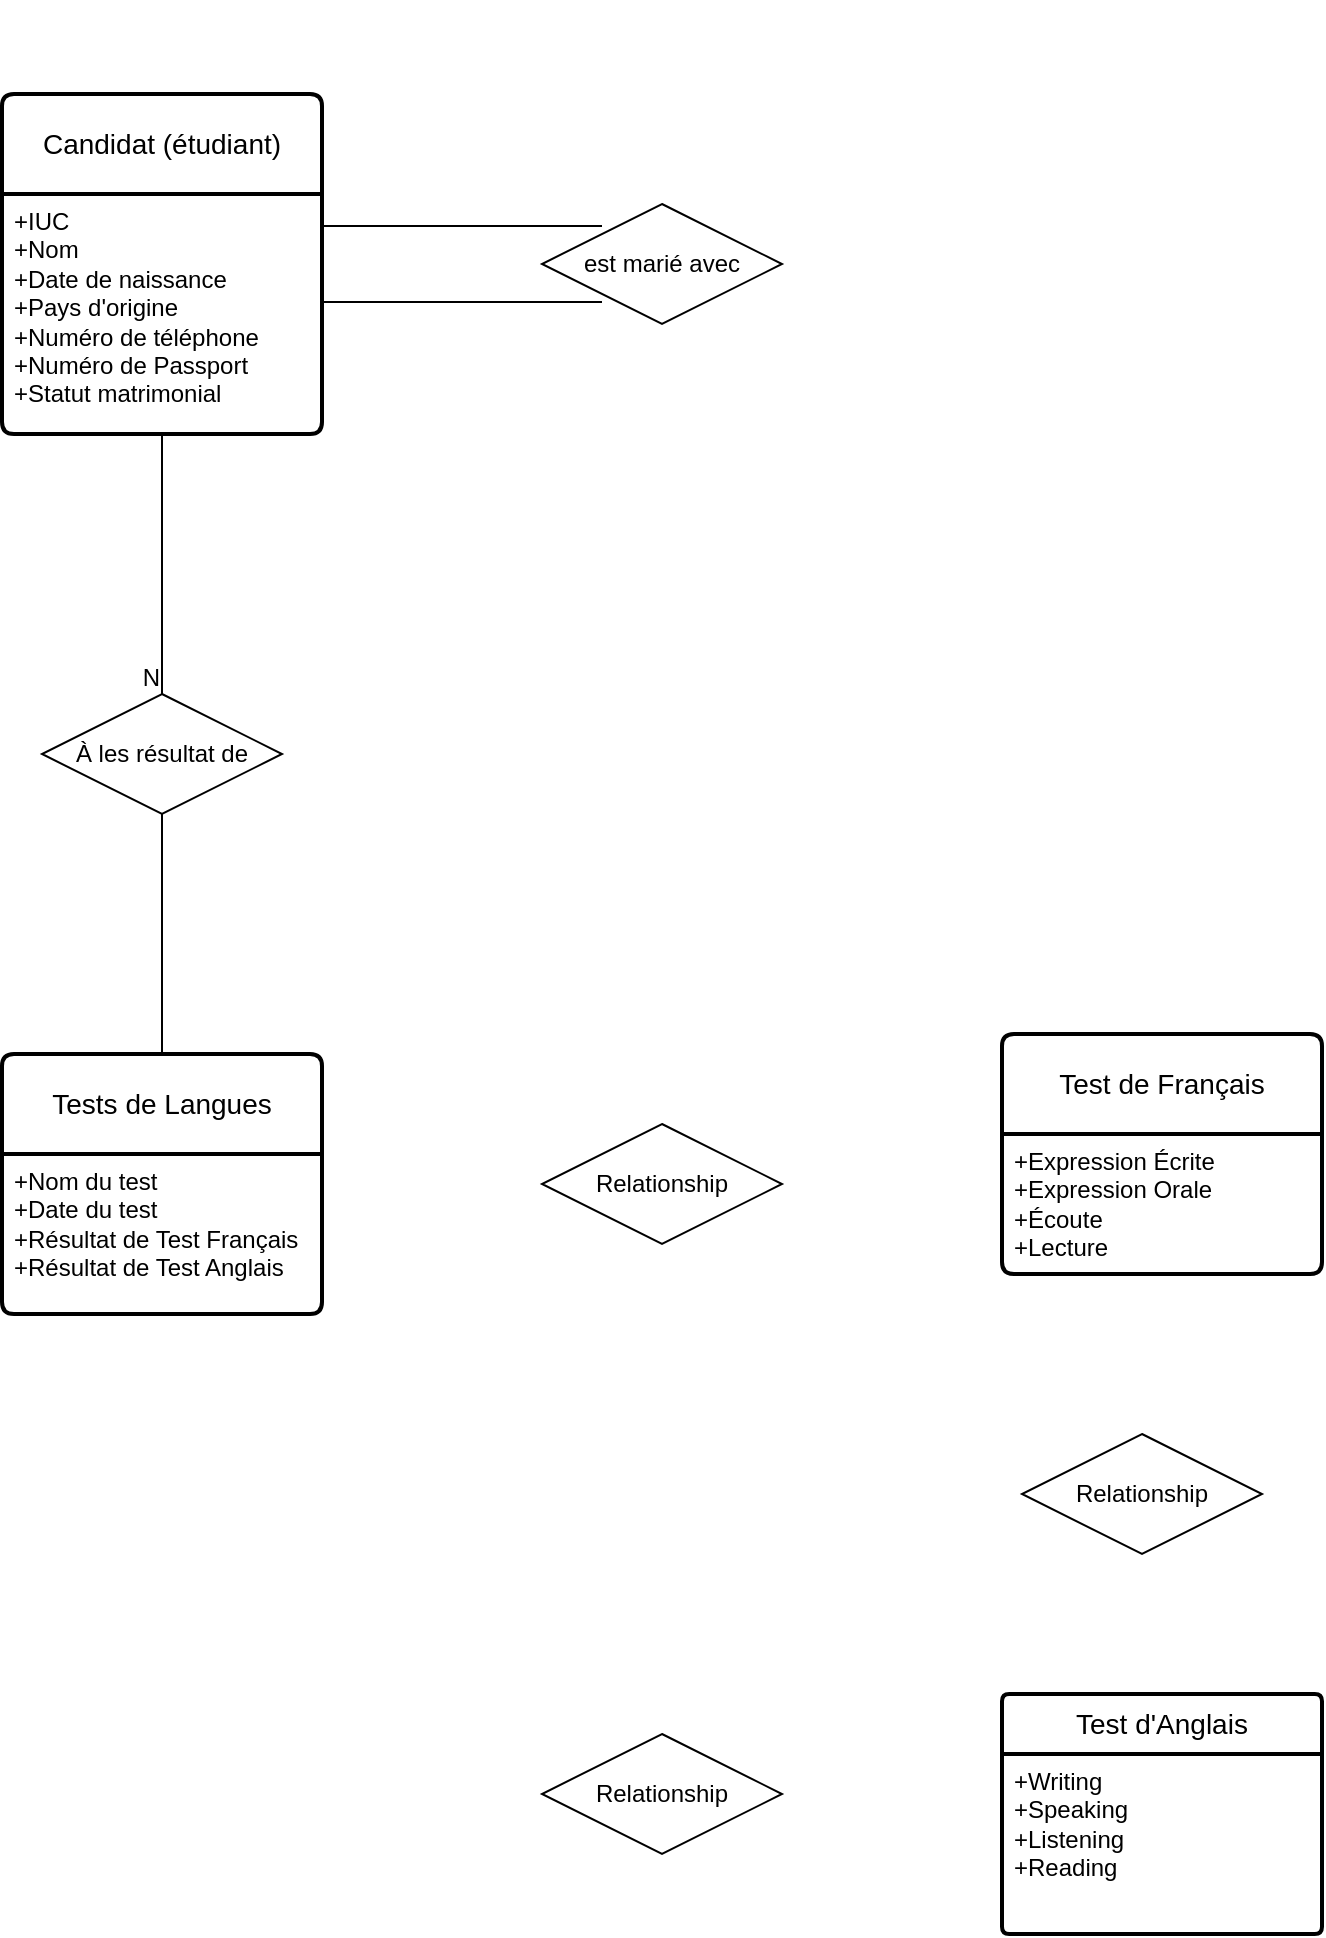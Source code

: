 <mxfile version="23.1.6" type="github" pages="2">
  <diagram id="yODvSvp6m1vTAaSSl_WT" name="modèle entité-association">
    <mxGraphModel dx="1122" dy="573" grid="1" gridSize="10" guides="1" tooltips="1" connect="1" arrows="1" fold="1" page="1" pageScale="1" pageWidth="1400" pageHeight="850" math="0" shadow="0">
      <root>
        <mxCell id="0" />
        <mxCell id="1" parent="0" />
        <mxCell id="ZHoMWd-fafX53ID7b46x-15" value="" style="edgeStyle=orthogonalEdgeStyle;rounded=0;orthogonalLoop=1;jettySize=auto;html=1;strokeColor=none;" edge="1" parent="1" source="ZHoMWd-fafX53ID7b46x-18">
          <mxGeometry relative="1" as="geometry">
            <mxPoint x="230" y="420" as="sourcePoint" />
            <mxPoint x="230" y="340" as="targetPoint" />
          </mxGeometry>
        </mxCell>
        <mxCell id="ZHoMWd-fafX53ID7b46x-2" value="est marié avec" style="shape=rhombus;perimeter=rhombusPerimeter;whiteSpace=wrap;html=1;align=center;" vertex="1" parent="1">
          <mxGeometry x="390" y="435" width="120" height="60" as="geometry" />
        </mxCell>
        <mxCell id="ZHoMWd-fafX53ID7b46x-20" value="" style="edgeStyle=orthogonalEdgeStyle;rounded=0;orthogonalLoop=1;jettySize=auto;html=1;strokeColor=none;" edge="1" parent="1" target="ZHoMWd-fafX53ID7b46x-18">
          <mxGeometry relative="1" as="geometry">
            <mxPoint x="230" y="420" as="sourcePoint" />
            <mxPoint x="230" y="340" as="targetPoint" />
          </mxGeometry>
        </mxCell>
        <mxCell id="ZHoMWd-fafX53ID7b46x-21" value="" style="edgeStyle=orthogonalEdgeStyle;rounded=0;orthogonalLoop=1;jettySize=auto;html=1;shape=link;width=38;entryX=0.25;entryY=0.5;entryDx=0;entryDy=0;entryPerimeter=0;" edge="1" parent="1" source="ZHoMWd-fafX53ID7b46x-18" target="ZHoMWd-fafX53ID7b46x-2">
          <mxGeometry relative="1" as="geometry" />
        </mxCell>
        <mxCell id="ZHoMWd-fafX53ID7b46x-18" value="Candidat (étudiant)" style="swimlane;childLayout=stackLayout;horizontal=1;startSize=50;horizontalStack=0;rounded=1;fontSize=14;fontStyle=0;strokeWidth=2;resizeParent=0;resizeLast=1;shadow=0;dashed=0;align=center;arcSize=4;whiteSpace=wrap;html=1;" vertex="1" parent="1">
          <mxGeometry x="120" y="380" width="160" height="170" as="geometry" />
        </mxCell>
        <mxCell id="ZHoMWd-fafX53ID7b46x-19" value="+IUC&lt;br&gt;+Nom&lt;br&gt;+Date de naissance&lt;br&gt;+Pays d&#39;origine&lt;br&gt;+Numéro de téléphone&lt;br&gt;+Numéro de Passport&lt;br&gt;+Statut matrimonial&lt;br&gt;&lt;div&gt;&lt;br&gt;&lt;/div&gt;" style="align=left;strokeColor=none;fillColor=none;spacingLeft=4;fontSize=12;verticalAlign=top;resizable=0;rotatable=0;part=1;html=1;" vertex="1" parent="ZHoMWd-fafX53ID7b46x-18">
          <mxGeometry y="50" width="160" height="120" as="geometry" />
        </mxCell>
        <mxCell id="ZHoMWd-fafX53ID7b46x-25" value="Tests de Langues" style="swimlane;childLayout=stackLayout;horizontal=1;startSize=50;horizontalStack=0;rounded=1;fontSize=14;fontStyle=0;strokeWidth=2;resizeParent=0;resizeLast=1;shadow=0;dashed=0;align=center;arcSize=4;whiteSpace=wrap;html=1;" vertex="1" parent="1">
          <mxGeometry x="120" y="860" width="160" height="130" as="geometry" />
        </mxCell>
        <mxCell id="ZHoMWd-fafX53ID7b46x-26" value="+Nom du test&lt;br&gt;+Date du test&lt;br&gt;+Résultat de Test Français&lt;br&gt;+Résultat de Test Anglais&lt;div&gt;&lt;br/&gt;&lt;/div&gt;" style="align=left;strokeColor=none;fillColor=none;spacingLeft=4;fontSize=12;verticalAlign=top;resizable=0;rotatable=0;part=1;html=1;" vertex="1" parent="ZHoMWd-fafX53ID7b46x-25">
          <mxGeometry y="50" width="160" height="80" as="geometry" />
        </mxCell>
        <mxCell id="ZHoMWd-fafX53ID7b46x-28" value="Test de Français" style="swimlane;childLayout=stackLayout;horizontal=1;startSize=50;horizontalStack=0;rounded=1;fontSize=14;fontStyle=0;strokeWidth=2;resizeParent=0;resizeLast=1;shadow=0;dashed=0;align=center;arcSize=4;whiteSpace=wrap;html=1;" vertex="1" parent="1">
          <mxGeometry x="620" y="850" width="160" height="120" as="geometry" />
        </mxCell>
        <mxCell id="ZHoMWd-fafX53ID7b46x-29" value="+Expression Écrite&lt;br&gt;+Expression Orale&lt;br&gt;+Écoute&lt;br&gt;+Lecture" style="align=left;strokeColor=none;fillColor=none;spacingLeft=4;fontSize=12;verticalAlign=top;resizable=0;rotatable=0;part=1;html=1;" vertex="1" parent="ZHoMWd-fafX53ID7b46x-28">
          <mxGeometry y="50" width="160" height="70" as="geometry" />
        </mxCell>
        <mxCell id="ZHoMWd-fafX53ID7b46x-30" value="Test d&#39;Anglais" style="swimlane;childLayout=stackLayout;horizontal=1;startSize=30;horizontalStack=0;rounded=1;fontSize=14;fontStyle=0;strokeWidth=2;resizeParent=0;resizeLast=1;shadow=0;dashed=0;align=center;arcSize=4;whiteSpace=wrap;html=1;" vertex="1" parent="1">
          <mxGeometry x="620" y="1180" width="160" height="120" as="geometry" />
        </mxCell>
        <mxCell id="ZHoMWd-fafX53ID7b46x-31" value="+Writing&lt;br&gt;+Speaking&lt;br&gt;+Listening&lt;br&gt;+Reading" style="align=left;strokeColor=none;fillColor=none;spacingLeft=4;fontSize=12;verticalAlign=top;resizable=0;rotatable=0;part=1;html=1;" vertex="1" parent="ZHoMWd-fafX53ID7b46x-30">
          <mxGeometry y="30" width="160" height="90" as="geometry" />
        </mxCell>
        <mxCell id="ZHoMWd-fafX53ID7b46x-33" value="À les résultat de" style="shape=rhombus;perimeter=rhombusPerimeter;whiteSpace=wrap;html=1;align=center;" vertex="1" parent="1">
          <mxGeometry x="140" y="680" width="120" height="60" as="geometry" />
        </mxCell>
        <mxCell id="ZHoMWd-fafX53ID7b46x-35" value="" style="endArrow=none;html=1;rounded=0;entryX=0.5;entryY=1;entryDx=0;entryDy=0;exitX=0.5;exitY=0;exitDx=0;exitDy=0;" edge="1" parent="1" source="ZHoMWd-fafX53ID7b46x-25" target="ZHoMWd-fafX53ID7b46x-33">
          <mxGeometry relative="1" as="geometry">
            <mxPoint x="100" y="800" as="sourcePoint" />
            <mxPoint x="260" y="800" as="targetPoint" />
          </mxGeometry>
        </mxCell>
        <mxCell id="ZHoMWd-fafX53ID7b46x-36" value="" style="endArrow=none;html=1;rounded=0;exitX=0.5;exitY=1;exitDx=0;exitDy=0;entryX=0.5;entryY=0;entryDx=0;entryDy=0;" edge="1" parent="1" source="ZHoMWd-fafX53ID7b46x-19" target="ZHoMWd-fafX53ID7b46x-33">
          <mxGeometry relative="1" as="geometry">
            <mxPoint x="80" y="680" as="sourcePoint" />
            <mxPoint x="200" y="670" as="targetPoint" />
            <Array as="points" />
          </mxGeometry>
        </mxCell>
        <mxCell id="ZHoMWd-fafX53ID7b46x-37" value="N" style="resizable=0;html=1;whiteSpace=wrap;align=right;verticalAlign=bottom;" connectable="0" vertex="1" parent="ZHoMWd-fafX53ID7b46x-36">
          <mxGeometry x="1" relative="1" as="geometry" />
        </mxCell>
        <mxCell id="ZHoMWd-fafX53ID7b46x-41" value="Relationship" style="shape=rhombus;perimeter=rhombusPerimeter;whiteSpace=wrap;html=1;align=center;" vertex="1" parent="1">
          <mxGeometry x="390" y="895" width="120" height="60" as="geometry" />
        </mxCell>
        <mxCell id="ZHoMWd-fafX53ID7b46x-42" value="Relationship" style="shape=rhombus;perimeter=rhombusPerimeter;whiteSpace=wrap;html=1;align=center;" vertex="1" parent="1">
          <mxGeometry x="390" y="1200" width="120" height="60" as="geometry" />
        </mxCell>
        <mxCell id="ZHoMWd-fafX53ID7b46x-43" value="Relationship" style="shape=rhombus;perimeter=rhombusPerimeter;whiteSpace=wrap;html=1;align=center;" vertex="1" parent="1">
          <mxGeometry x="630" y="1050" width="120" height="60" as="geometry" />
        </mxCell>
      </root>
    </mxGraphModel>
  </diagram>
  <diagram id="R2lEEEUBdFMjLlhIrx00" name="modèle relationelle">
    <mxGraphModel dx="1050" dy="659" grid="1" gridSize="10" guides="1" tooltips="1" connect="1" arrows="1" fold="1" page="1" pageScale="1" pageWidth="850" pageHeight="1100" math="0" shadow="0" extFonts="Permanent Marker^https://fonts.googleapis.com/css?family=Permanent+Marker">
      <root>
        <mxCell id="0" />
        <mxCell id="1" parent="0" />
        <mxCell id="C-vyLk0tnHw3VtMMgP7b-23" value="candidat (étudiant)" style="shape=table;startSize=30;container=1;collapsible=1;childLayout=tableLayout;fixedRows=1;rowLines=0;fontStyle=1;align=center;resizeLast=1;" parent="1" vertex="1">
          <mxGeometry x="40" y="40" width="250" height="340" as="geometry" />
        </mxCell>
        <mxCell id="C-vyLk0tnHw3VtMMgP7b-24" value="" style="shape=partialRectangle;collapsible=0;dropTarget=0;pointerEvents=0;fillColor=none;points=[[0,0.5],[1,0.5]];portConstraint=eastwest;top=0;left=0;right=0;bottom=1;" parent="C-vyLk0tnHw3VtMMgP7b-23" vertex="1">
          <mxGeometry y="30" width="250" height="40" as="geometry" />
        </mxCell>
        <mxCell id="C-vyLk0tnHw3VtMMgP7b-25" value="PK" style="shape=partialRectangle;overflow=hidden;connectable=0;fillColor=none;top=0;left=0;bottom=0;right=0;fontStyle=1;" parent="C-vyLk0tnHw3VtMMgP7b-24" vertex="1">
          <mxGeometry width="30" height="40" as="geometry">
            <mxRectangle width="30" height="40" as="alternateBounds" />
          </mxGeometry>
        </mxCell>
        <mxCell id="C-vyLk0tnHw3VtMMgP7b-26" value="IUC" style="shape=partialRectangle;overflow=hidden;connectable=0;fillColor=none;top=0;left=0;bottom=0;right=0;align=left;spacingLeft=6;fontStyle=5;" parent="C-vyLk0tnHw3VtMMgP7b-24" vertex="1">
          <mxGeometry x="30" width="220" height="40" as="geometry">
            <mxRectangle width="220" height="40" as="alternateBounds" />
          </mxGeometry>
        </mxCell>
        <mxCell id="C-vyLk0tnHw3VtMMgP7b-27" value="" style="shape=partialRectangle;collapsible=0;dropTarget=0;pointerEvents=0;fillColor=none;points=[[0,0.5],[1,0.5]];portConstraint=eastwest;top=0;left=0;right=0;bottom=0;" parent="C-vyLk0tnHw3VtMMgP7b-23" vertex="1">
          <mxGeometry y="70" width="250" height="40" as="geometry" />
        </mxCell>
        <mxCell id="C-vyLk0tnHw3VtMMgP7b-28" value="" style="shape=partialRectangle;overflow=hidden;connectable=0;fillColor=none;top=0;left=0;bottom=0;right=0;" parent="C-vyLk0tnHw3VtMMgP7b-27" vertex="1">
          <mxGeometry width="30" height="40" as="geometry">
            <mxRectangle width="30" height="40" as="alternateBounds" />
          </mxGeometry>
        </mxCell>
        <mxCell id="C-vyLk0tnHw3VtMMgP7b-29" value="nom" style="shape=partialRectangle;overflow=hidden;connectable=0;fillColor=none;top=0;left=0;bottom=0;right=0;align=left;spacingLeft=6;fontStyle=1;perimeterSpacing=4;strokeWidth=6;strokeColor=#ff0000;" parent="C-vyLk0tnHw3VtMMgP7b-27" vertex="1">
          <mxGeometry x="30" width="220" height="40" as="geometry">
            <mxRectangle width="220" height="40" as="alternateBounds" />
          </mxGeometry>
        </mxCell>
        <mxCell id="UyRYlaB05zBaXWOv30ZZ-9" value="" style="shape=partialRectangle;collapsible=0;dropTarget=0;pointerEvents=0;fillColor=none;points=[[0,0.5],[1,0.5]];portConstraint=eastwest;top=0;left=0;right=0;bottom=0;" vertex="1" parent="C-vyLk0tnHw3VtMMgP7b-23">
          <mxGeometry y="110" width="250" height="40" as="geometry" />
        </mxCell>
        <mxCell id="UyRYlaB05zBaXWOv30ZZ-10" value="" style="shape=partialRectangle;overflow=hidden;connectable=0;fillColor=none;top=0;left=0;bottom=0;right=0;" vertex="1" parent="UyRYlaB05zBaXWOv30ZZ-9">
          <mxGeometry width="30" height="40" as="geometry">
            <mxRectangle width="30" height="40" as="alternateBounds" />
          </mxGeometry>
        </mxCell>
        <mxCell id="UyRYlaB05zBaXWOv30ZZ-11" value="prenom" style="shape=partialRectangle;overflow=hidden;connectable=0;fillColor=none;top=0;left=0;bottom=0;right=0;align=left;spacingLeft=6;fontStyle=1" vertex="1" parent="UyRYlaB05zBaXWOv30ZZ-9">
          <mxGeometry x="30" width="220" height="40" as="geometry">
            <mxRectangle width="220" height="40" as="alternateBounds" />
          </mxGeometry>
        </mxCell>
        <mxCell id="UyRYlaB05zBaXWOv30ZZ-12" value="" style="shape=partialRectangle;collapsible=0;dropTarget=0;pointerEvents=0;fillColor=none;points=[[0,0.5],[1,0.5]];portConstraint=eastwest;top=0;left=0;right=0;bottom=0;" vertex="1" parent="C-vyLk0tnHw3VtMMgP7b-23">
          <mxGeometry y="150" width="250" height="40" as="geometry" />
        </mxCell>
        <mxCell id="UyRYlaB05zBaXWOv30ZZ-13" value="" style="shape=partialRectangle;overflow=hidden;connectable=0;fillColor=none;top=0;left=0;bottom=0;right=0;" vertex="1" parent="UyRYlaB05zBaXWOv30ZZ-12">
          <mxGeometry width="30" height="40" as="geometry">
            <mxRectangle width="30" height="40" as="alternateBounds" />
          </mxGeometry>
        </mxCell>
        <mxCell id="UyRYlaB05zBaXWOv30ZZ-14" value="date_de_naissance" style="shape=partialRectangle;overflow=hidden;connectable=0;fillColor=none;top=0;left=0;bottom=0;right=0;align=left;spacingLeft=6;fontStyle=1" vertex="1" parent="UyRYlaB05zBaXWOv30ZZ-12">
          <mxGeometry x="30" width="220" height="40" as="geometry">
            <mxRectangle width="220" height="40" as="alternateBounds" />
          </mxGeometry>
        </mxCell>
        <mxCell id="UyRYlaB05zBaXWOv30ZZ-15" value="" style="shape=partialRectangle;collapsible=0;dropTarget=0;pointerEvents=0;fillColor=none;points=[[0,0.5],[1,0.5]];portConstraint=eastwest;top=0;left=0;right=0;bottom=0;" vertex="1" parent="C-vyLk0tnHw3VtMMgP7b-23">
          <mxGeometry y="190" width="250" height="40" as="geometry" />
        </mxCell>
        <mxCell id="UyRYlaB05zBaXWOv30ZZ-16" value="" style="shape=partialRectangle;overflow=hidden;connectable=0;fillColor=none;top=0;left=0;bottom=0;right=0;" vertex="1" parent="UyRYlaB05zBaXWOv30ZZ-15">
          <mxGeometry width="30" height="40" as="geometry">
            <mxRectangle width="30" height="40" as="alternateBounds" />
          </mxGeometry>
        </mxCell>
        <mxCell id="UyRYlaB05zBaXWOv30ZZ-17" value="pays_origine" style="shape=partialRectangle;overflow=hidden;connectable=0;fillColor=none;top=0;left=0;bottom=0;right=0;align=left;spacingLeft=6;fontStyle=1" vertex="1" parent="UyRYlaB05zBaXWOv30ZZ-15">
          <mxGeometry x="30" width="220" height="40" as="geometry">
            <mxRectangle width="220" height="40" as="alternateBounds" />
          </mxGeometry>
        </mxCell>
        <mxCell id="UyRYlaB05zBaXWOv30ZZ-18" value="" style="shape=partialRectangle;collapsible=0;dropTarget=0;pointerEvents=0;fillColor=none;points=[[0,0.5],[1,0.5]];portConstraint=eastwest;top=0;left=0;right=0;bottom=0;" vertex="1" parent="C-vyLk0tnHw3VtMMgP7b-23">
          <mxGeometry y="230" width="250" height="40" as="geometry" />
        </mxCell>
        <mxCell id="UyRYlaB05zBaXWOv30ZZ-19" value="" style="shape=partialRectangle;overflow=hidden;connectable=0;fillColor=none;top=0;left=0;bottom=0;right=0;" vertex="1" parent="UyRYlaB05zBaXWOv30ZZ-18">
          <mxGeometry width="30" height="40" as="geometry">
            <mxRectangle width="30" height="40" as="alternateBounds" />
          </mxGeometry>
        </mxCell>
        <mxCell id="UyRYlaB05zBaXWOv30ZZ-20" value="num_telephone" style="shape=partialRectangle;overflow=hidden;connectable=0;fillColor=none;top=0;left=0;bottom=0;right=0;align=left;spacingLeft=6;fontStyle=1" vertex="1" parent="UyRYlaB05zBaXWOv30ZZ-18">
          <mxGeometry x="30" width="220" height="40" as="geometry">
            <mxRectangle width="220" height="40" as="alternateBounds" />
          </mxGeometry>
        </mxCell>
        <mxCell id="UyRYlaB05zBaXWOv30ZZ-21" value="" style="shape=partialRectangle;collapsible=0;dropTarget=0;pointerEvents=0;fillColor=none;points=[[0,0.5],[1,0.5]];portConstraint=eastwest;top=0;left=0;right=0;bottom=0;" vertex="1" parent="C-vyLk0tnHw3VtMMgP7b-23">
          <mxGeometry y="270" width="250" height="30" as="geometry" />
        </mxCell>
        <mxCell id="UyRYlaB05zBaXWOv30ZZ-22" value="" style="shape=partialRectangle;overflow=hidden;connectable=0;fillColor=none;top=0;left=0;bottom=0;right=0;" vertex="1" parent="UyRYlaB05zBaXWOv30ZZ-21">
          <mxGeometry width="30" height="30" as="geometry">
            <mxRectangle width="30" height="30" as="alternateBounds" />
          </mxGeometry>
        </mxCell>
        <mxCell id="UyRYlaB05zBaXWOv30ZZ-23" value="num_passport" style="shape=partialRectangle;overflow=hidden;connectable=0;fillColor=none;top=0;left=0;bottom=0;right=0;align=left;spacingLeft=6;fontStyle=1" vertex="1" parent="UyRYlaB05zBaXWOv30ZZ-21">
          <mxGeometry x="30" width="220" height="30" as="geometry">
            <mxRectangle width="220" height="30" as="alternateBounds" />
          </mxGeometry>
        </mxCell>
        <mxCell id="UyRYlaB05zBaXWOv30ZZ-24" value="" style="shape=partialRectangle;collapsible=0;dropTarget=0;pointerEvents=0;fillColor=none;points=[[0,0.5],[1,0.5]];portConstraint=eastwest;top=0;left=0;right=0;bottom=0;" vertex="1" parent="C-vyLk0tnHw3VtMMgP7b-23">
          <mxGeometry y="300" width="250" height="40" as="geometry" />
        </mxCell>
        <mxCell id="UyRYlaB05zBaXWOv30ZZ-25" value="" style="shape=partialRectangle;overflow=hidden;connectable=0;fillColor=none;top=0;left=0;bottom=0;right=0;" vertex="1" parent="UyRYlaB05zBaXWOv30ZZ-24">
          <mxGeometry width="30" height="40" as="geometry">
            <mxRectangle width="30" height="40" as="alternateBounds" />
          </mxGeometry>
        </mxCell>
        <mxCell id="UyRYlaB05zBaXWOv30ZZ-26" value="stat_matriomoniale" style="shape=partialRectangle;overflow=hidden;connectable=0;fillColor=none;top=0;left=0;bottom=0;right=0;align=left;spacingLeft=6;" vertex="1" parent="UyRYlaB05zBaXWOv30ZZ-24">
          <mxGeometry x="30" width="220" height="40" as="geometry">
            <mxRectangle width="220" height="40" as="alternateBounds" />
          </mxGeometry>
        </mxCell>
        <mxCell id="UyRYlaB05zBaXWOv30ZZ-27" value="Conjoint" style="shape=table;startSize=30;container=1;collapsible=1;childLayout=tableLayout;fixedRows=1;rowLines=0;fontStyle=1;align=center;resizeLast=1;html=1;" vertex="1" parent="1">
          <mxGeometry x="400" y="40" width="180" height="160" as="geometry">
            <mxRectangle x="400" y="40" width="90" height="30" as="alternateBounds" />
          </mxGeometry>
        </mxCell>
        <mxCell id="UyRYlaB05zBaXWOv30ZZ-28" value="" style="shape=tableRow;horizontal=0;startSize=0;swimlaneHead=0;swimlaneBody=0;fillColor=none;collapsible=0;dropTarget=0;points=[[0,0.5],[1,0.5]];portConstraint=eastwest;top=0;left=0;right=0;bottom=1;" vertex="1" parent="UyRYlaB05zBaXWOv30ZZ-27">
          <mxGeometry y="30" width="180" height="30" as="geometry" />
        </mxCell>
        <mxCell id="UyRYlaB05zBaXWOv30ZZ-29" value="PK" style="shape=partialRectangle;connectable=0;fillColor=none;top=0;left=0;bottom=0;right=0;fontStyle=1;overflow=hidden;whiteSpace=wrap;html=1;" vertex="1" parent="UyRYlaB05zBaXWOv30ZZ-28">
          <mxGeometry width="30" height="30" as="geometry">
            <mxRectangle width="30" height="30" as="alternateBounds" />
          </mxGeometry>
        </mxCell>
        <mxCell id="UyRYlaB05zBaXWOv30ZZ-30" value="UniqueID" style="shape=partialRectangle;connectable=0;fillColor=none;top=0;left=0;bottom=0;right=0;align=left;spacingLeft=6;fontStyle=5;overflow=hidden;whiteSpace=wrap;html=1;" vertex="1" parent="UyRYlaB05zBaXWOv30ZZ-28">
          <mxGeometry x="30" width="150" height="30" as="geometry">
            <mxRectangle width="150" height="30" as="alternateBounds" />
          </mxGeometry>
        </mxCell>
        <mxCell id="UyRYlaB05zBaXWOv30ZZ-31" value="" style="shape=tableRow;horizontal=0;startSize=0;swimlaneHead=0;swimlaneBody=0;fillColor=none;collapsible=0;dropTarget=0;points=[[0,0.5],[1,0.5]];portConstraint=eastwest;top=0;left=0;right=0;bottom=0;" vertex="1" parent="UyRYlaB05zBaXWOv30ZZ-27">
          <mxGeometry y="60" width="180" height="40" as="geometry" />
        </mxCell>
        <mxCell id="UyRYlaB05zBaXWOv30ZZ-32" value="" style="shape=partialRectangle;connectable=0;fillColor=none;top=0;left=0;bottom=0;right=0;editable=1;overflow=hidden;whiteSpace=wrap;html=1;" vertex="1" parent="UyRYlaB05zBaXWOv30ZZ-31">
          <mxGeometry width="30" height="40" as="geometry">
            <mxRectangle width="30" height="40" as="alternateBounds" />
          </mxGeometry>
        </mxCell>
        <mxCell id="UyRYlaB05zBaXWOv30ZZ-33" value="Row 1" style="shape=partialRectangle;connectable=0;fillColor=none;top=0;left=0;bottom=0;right=0;align=left;spacingLeft=6;overflow=hidden;whiteSpace=wrap;html=1;" vertex="1" parent="UyRYlaB05zBaXWOv30ZZ-31">
          <mxGeometry x="30" width="150" height="40" as="geometry">
            <mxRectangle width="150" height="40" as="alternateBounds" />
          </mxGeometry>
        </mxCell>
        <mxCell id="UyRYlaB05zBaXWOv30ZZ-34" value="" style="shape=tableRow;horizontal=0;startSize=0;swimlaneHead=0;swimlaneBody=0;fillColor=none;collapsible=0;dropTarget=0;points=[[0,0.5],[1,0.5]];portConstraint=eastwest;top=0;left=0;right=0;bottom=0;" vertex="1" parent="UyRYlaB05zBaXWOv30ZZ-27">
          <mxGeometry y="100" width="180" height="30" as="geometry" />
        </mxCell>
        <mxCell id="UyRYlaB05zBaXWOv30ZZ-35" value="" style="shape=partialRectangle;connectable=0;fillColor=none;top=0;left=0;bottom=0;right=0;editable=1;overflow=hidden;whiteSpace=wrap;html=1;" vertex="1" parent="UyRYlaB05zBaXWOv30ZZ-34">
          <mxGeometry width="30" height="30" as="geometry">
            <mxRectangle width="30" height="30" as="alternateBounds" />
          </mxGeometry>
        </mxCell>
        <mxCell id="UyRYlaB05zBaXWOv30ZZ-36" value="Row 2" style="shape=partialRectangle;connectable=0;fillColor=none;top=0;left=0;bottom=0;right=0;align=left;spacingLeft=6;overflow=hidden;whiteSpace=wrap;html=1;" vertex="1" parent="UyRYlaB05zBaXWOv30ZZ-34">
          <mxGeometry x="30" width="150" height="30" as="geometry">
            <mxRectangle width="150" height="30" as="alternateBounds" />
          </mxGeometry>
        </mxCell>
        <mxCell id="UyRYlaB05zBaXWOv30ZZ-37" value="" style="shape=tableRow;horizontal=0;startSize=0;swimlaneHead=0;swimlaneBody=0;fillColor=none;collapsible=0;dropTarget=0;points=[[0,0.5],[1,0.5]];portConstraint=eastwest;top=0;left=0;right=0;bottom=0;" vertex="1" parent="UyRYlaB05zBaXWOv30ZZ-27">
          <mxGeometry y="130" width="180" height="30" as="geometry" />
        </mxCell>
        <mxCell id="UyRYlaB05zBaXWOv30ZZ-38" value="" style="shape=partialRectangle;connectable=0;fillColor=none;top=0;left=0;bottom=0;right=0;editable=1;overflow=hidden;whiteSpace=wrap;html=1;" vertex="1" parent="UyRYlaB05zBaXWOv30ZZ-37">
          <mxGeometry width="30" height="30" as="geometry">
            <mxRectangle width="30" height="30" as="alternateBounds" />
          </mxGeometry>
        </mxCell>
        <mxCell id="UyRYlaB05zBaXWOv30ZZ-39" value="Row 3" style="shape=partialRectangle;connectable=0;fillColor=none;top=0;left=0;bottom=0;right=0;align=left;spacingLeft=6;overflow=hidden;whiteSpace=wrap;html=1;" vertex="1" parent="UyRYlaB05zBaXWOv30ZZ-37">
          <mxGeometry x="30" width="150" height="30" as="geometry">
            <mxRectangle width="150" height="30" as="alternateBounds" />
          </mxGeometry>
        </mxCell>
        <mxCell id="PcKnpWbnPAUM2f5V_y9a-1" value="Test de Langues" style="shape=table;startSize=30;container=1;collapsible=1;childLayout=tableLayout;fixedRows=1;rowLines=0;fontStyle=1;align=center;resizeLast=1;html=1;" vertex="1" parent="1">
          <mxGeometry x="430" y="380" width="180" height="150" as="geometry" />
        </mxCell>
        <mxCell id="PcKnpWbnPAUM2f5V_y9a-2" value="" style="shape=tableRow;horizontal=0;startSize=0;swimlaneHead=0;swimlaneBody=0;fillColor=none;collapsible=0;dropTarget=0;points=[[0,0.5],[1,0.5]];portConstraint=eastwest;top=0;left=0;right=0;bottom=1;" vertex="1" parent="PcKnpWbnPAUM2f5V_y9a-1">
          <mxGeometry y="30" width="180" height="30" as="geometry" />
        </mxCell>
        <mxCell id="PcKnpWbnPAUM2f5V_y9a-3" value="PK" style="shape=partialRectangle;connectable=0;fillColor=none;top=0;left=0;bottom=0;right=0;fontStyle=1;overflow=hidden;whiteSpace=wrap;html=1;" vertex="1" parent="PcKnpWbnPAUM2f5V_y9a-2">
          <mxGeometry width="30" height="30" as="geometry">
            <mxRectangle width="30" height="30" as="alternateBounds" />
          </mxGeometry>
        </mxCell>
        <mxCell id="PcKnpWbnPAUM2f5V_y9a-4" value="UniqueID" style="shape=partialRectangle;connectable=0;fillColor=none;top=0;left=0;bottom=0;right=0;align=left;spacingLeft=6;fontStyle=5;overflow=hidden;whiteSpace=wrap;html=1;" vertex="1" parent="PcKnpWbnPAUM2f5V_y9a-2">
          <mxGeometry x="30" width="150" height="30" as="geometry">
            <mxRectangle width="150" height="30" as="alternateBounds" />
          </mxGeometry>
        </mxCell>
        <mxCell id="PcKnpWbnPAUM2f5V_y9a-5" value="" style="shape=tableRow;horizontal=0;startSize=0;swimlaneHead=0;swimlaneBody=0;fillColor=none;collapsible=0;dropTarget=0;points=[[0,0.5],[1,0.5]];portConstraint=eastwest;top=0;left=0;right=0;bottom=0;" vertex="1" parent="PcKnpWbnPAUM2f5V_y9a-1">
          <mxGeometry y="60" width="180" height="30" as="geometry" />
        </mxCell>
        <mxCell id="PcKnpWbnPAUM2f5V_y9a-6" value="" style="shape=partialRectangle;connectable=0;fillColor=none;top=0;left=0;bottom=0;right=0;editable=1;overflow=hidden;whiteSpace=wrap;html=1;" vertex="1" parent="PcKnpWbnPAUM2f5V_y9a-5">
          <mxGeometry width="30" height="30" as="geometry">
            <mxRectangle width="30" height="30" as="alternateBounds" />
          </mxGeometry>
        </mxCell>
        <mxCell id="PcKnpWbnPAUM2f5V_y9a-7" value="Row 1" style="shape=partialRectangle;connectable=0;fillColor=none;top=0;left=0;bottom=0;right=0;align=left;spacingLeft=6;overflow=hidden;whiteSpace=wrap;html=1;" vertex="1" parent="PcKnpWbnPAUM2f5V_y9a-5">
          <mxGeometry x="30" width="150" height="30" as="geometry">
            <mxRectangle width="150" height="30" as="alternateBounds" />
          </mxGeometry>
        </mxCell>
        <mxCell id="PcKnpWbnPAUM2f5V_y9a-8" value="" style="shape=tableRow;horizontal=0;startSize=0;swimlaneHead=0;swimlaneBody=0;fillColor=none;collapsible=0;dropTarget=0;points=[[0,0.5],[1,0.5]];portConstraint=eastwest;top=0;left=0;right=0;bottom=0;" vertex="1" parent="PcKnpWbnPAUM2f5V_y9a-1">
          <mxGeometry y="90" width="180" height="30" as="geometry" />
        </mxCell>
        <mxCell id="PcKnpWbnPAUM2f5V_y9a-9" value="" style="shape=partialRectangle;connectable=0;fillColor=none;top=0;left=0;bottom=0;right=0;editable=1;overflow=hidden;whiteSpace=wrap;html=1;" vertex="1" parent="PcKnpWbnPAUM2f5V_y9a-8">
          <mxGeometry width="30" height="30" as="geometry">
            <mxRectangle width="30" height="30" as="alternateBounds" />
          </mxGeometry>
        </mxCell>
        <mxCell id="PcKnpWbnPAUM2f5V_y9a-10" value="Row 2" style="shape=partialRectangle;connectable=0;fillColor=none;top=0;left=0;bottom=0;right=0;align=left;spacingLeft=6;overflow=hidden;whiteSpace=wrap;html=1;" vertex="1" parent="PcKnpWbnPAUM2f5V_y9a-8">
          <mxGeometry x="30" width="150" height="30" as="geometry">
            <mxRectangle width="150" height="30" as="alternateBounds" />
          </mxGeometry>
        </mxCell>
        <mxCell id="PcKnpWbnPAUM2f5V_y9a-11" value="" style="shape=tableRow;horizontal=0;startSize=0;swimlaneHead=0;swimlaneBody=0;fillColor=none;collapsible=0;dropTarget=0;points=[[0,0.5],[1,0.5]];portConstraint=eastwest;top=0;left=0;right=0;bottom=0;" vertex="1" parent="PcKnpWbnPAUM2f5V_y9a-1">
          <mxGeometry y="120" width="180" height="30" as="geometry" />
        </mxCell>
        <mxCell id="PcKnpWbnPAUM2f5V_y9a-12" value="" style="shape=partialRectangle;connectable=0;fillColor=none;top=0;left=0;bottom=0;right=0;editable=1;overflow=hidden;whiteSpace=wrap;html=1;" vertex="1" parent="PcKnpWbnPAUM2f5V_y9a-11">
          <mxGeometry width="30" height="30" as="geometry">
            <mxRectangle width="30" height="30" as="alternateBounds" />
          </mxGeometry>
        </mxCell>
        <mxCell id="PcKnpWbnPAUM2f5V_y9a-13" value="Row 3" style="shape=partialRectangle;connectable=0;fillColor=none;top=0;left=0;bottom=0;right=0;align=left;spacingLeft=6;overflow=hidden;whiteSpace=wrap;html=1;" vertex="1" parent="PcKnpWbnPAUM2f5V_y9a-11">
          <mxGeometry x="30" width="150" height="30" as="geometry">
            <mxRectangle width="150" height="30" as="alternateBounds" />
          </mxGeometry>
        </mxCell>
      </root>
    </mxGraphModel>
  </diagram>
</mxfile>
